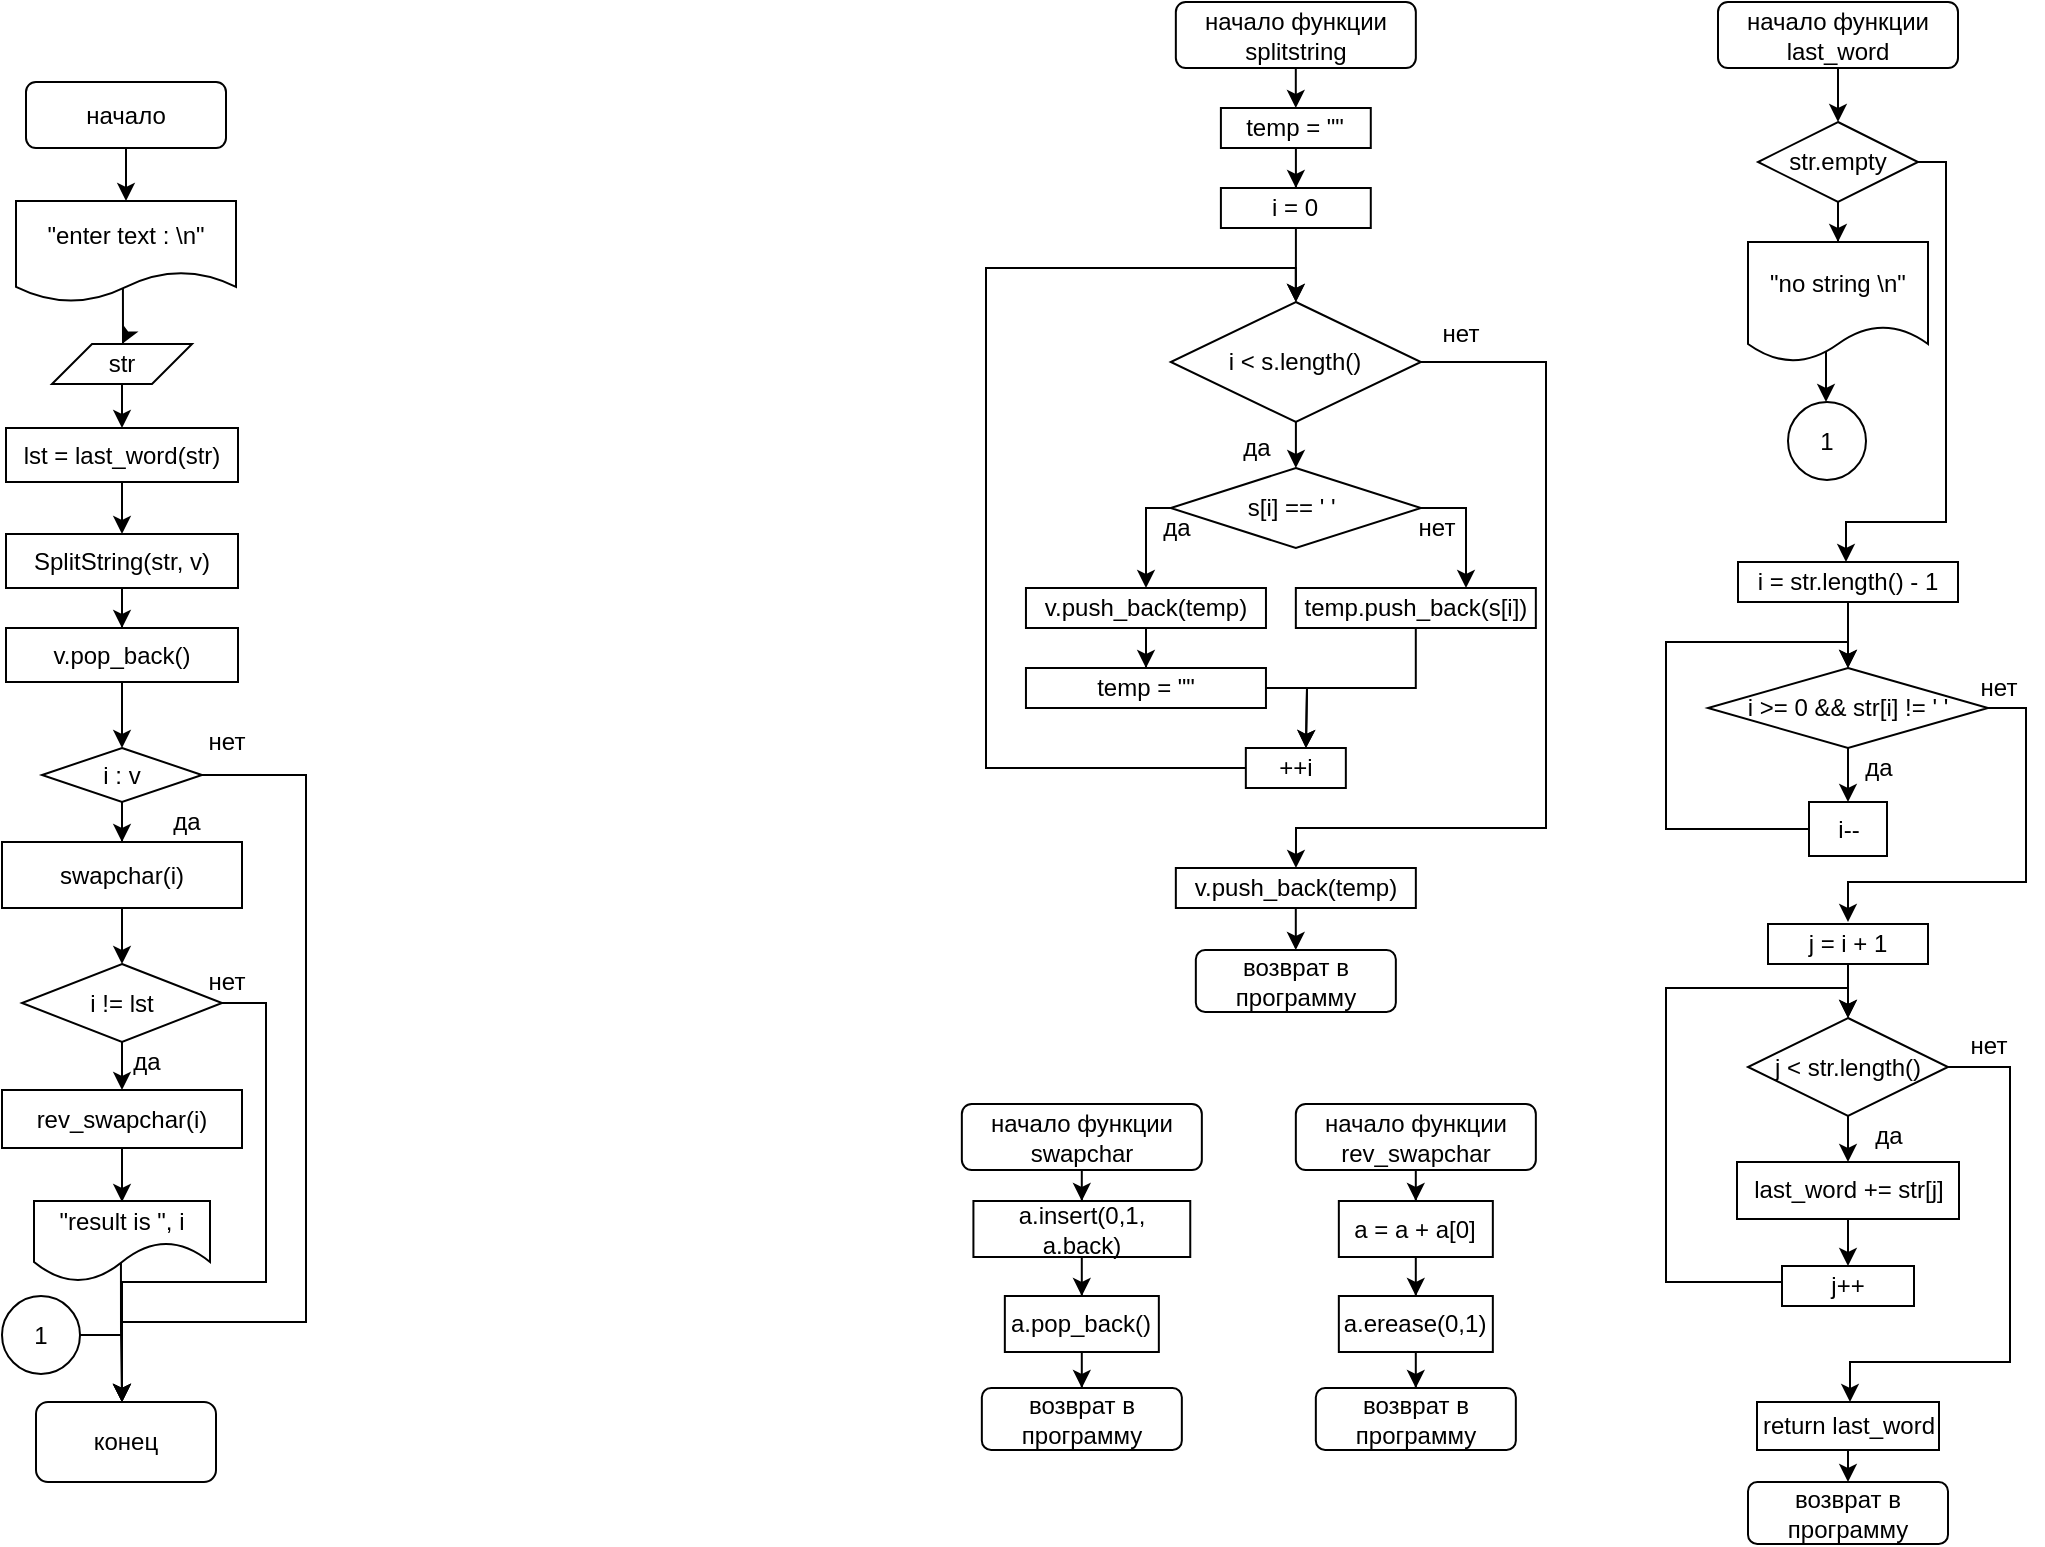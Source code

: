 <mxfile version="17.4.0" type="github">
  <diagram id="C5RBs43oDa-KdzZeNtuy" name="Page-1">
    <mxGraphModel dx="2126" dy="2185" grid="1" gridSize="20" guides="1" tooltips="1" connect="1" arrows="1" fold="1" page="1" pageScale="1" pageWidth="827" pageHeight="1169" math="0" shadow="0">
      <root>
        <mxCell id="WIyWlLk6GJQsqaUBKTNV-0" />
        <mxCell id="WIyWlLk6GJQsqaUBKTNV-1" parent="WIyWlLk6GJQsqaUBKTNV-0" />
        <mxCell id="WG-GIoE7qXhuWjVk6lCx-83" value="" style="edgeStyle=orthogonalEdgeStyle;rounded=0;orthogonalLoop=1;jettySize=auto;html=1;fontSize=12;" parent="WIyWlLk6GJQsqaUBKTNV-1" source="WG-GIoE7qXhuWjVk6lCx-79" target="WG-GIoE7qXhuWjVk6lCx-82" edge="1">
          <mxGeometry relative="1" as="geometry" />
        </mxCell>
        <mxCell id="WG-GIoE7qXhuWjVk6lCx-79" value="&lt;font style=&quot;font-size: 12px&quot;&gt;начало функции&lt;br&gt;splitstring&lt;br&gt;&lt;/font&gt;" style="rounded=1;whiteSpace=wrap;html=1;fontSize=12;glass=0;strokeWidth=1;shadow=0;" parent="WIyWlLk6GJQsqaUBKTNV-1" vertex="1">
          <mxGeometry x="774.92" y="-120" width="120" height="33" as="geometry" />
        </mxCell>
        <mxCell id="WG-GIoE7qXhuWjVk6lCx-85" value="" style="edgeStyle=orthogonalEdgeStyle;rounded=0;orthogonalLoop=1;jettySize=auto;html=1;fontSize=12;" parent="WIyWlLk6GJQsqaUBKTNV-1" source="WG-GIoE7qXhuWjVk6lCx-82" target="WG-GIoE7qXhuWjVk6lCx-84" edge="1">
          <mxGeometry relative="1" as="geometry" />
        </mxCell>
        <mxCell id="WG-GIoE7qXhuWjVk6lCx-82" value="temp = &quot;&quot;" style="rounded=0;whiteSpace=wrap;html=1;fontSize=12;" parent="WIyWlLk6GJQsqaUBKTNV-1" vertex="1">
          <mxGeometry x="797.45" y="-67" width="74.94" height="20" as="geometry" />
        </mxCell>
        <mxCell id="WG-GIoE7qXhuWjVk6lCx-87" value="" style="edgeStyle=orthogonalEdgeStyle;rounded=0;orthogonalLoop=1;jettySize=auto;html=1;fontSize=12;" parent="WIyWlLk6GJQsqaUBKTNV-1" source="WG-GIoE7qXhuWjVk6lCx-84" target="WG-GIoE7qXhuWjVk6lCx-86" edge="1">
          <mxGeometry relative="1" as="geometry" />
        </mxCell>
        <mxCell id="WG-GIoE7qXhuWjVk6lCx-84" value="i = 0" style="rounded=0;whiteSpace=wrap;html=1;fontSize=12;" parent="WIyWlLk6GJQsqaUBKTNV-1" vertex="1">
          <mxGeometry x="797.45" y="-27" width="74.94" height="20" as="geometry" />
        </mxCell>
        <mxCell id="WG-GIoE7qXhuWjVk6lCx-101" value="" style="edgeStyle=orthogonalEdgeStyle;rounded=0;orthogonalLoop=1;jettySize=auto;html=1;fontSize=12;entryX=0.5;entryY=0;entryDx=0;entryDy=0;" parent="WIyWlLk6GJQsqaUBKTNV-1" source="WG-GIoE7qXhuWjVk6lCx-86" target="WG-GIoE7qXhuWjVk6lCx-88" edge="1">
          <mxGeometry relative="1" as="geometry" />
        </mxCell>
        <mxCell id="WG-GIoE7qXhuWjVk6lCx-106" style="edgeStyle=orthogonalEdgeStyle;rounded=0;orthogonalLoop=1;jettySize=auto;html=1;fontSize=12;" parent="WIyWlLk6GJQsqaUBKTNV-1" source="WG-GIoE7qXhuWjVk6lCx-86" edge="1">
          <mxGeometry relative="1" as="geometry">
            <mxPoint x="834.98" y="313" as="targetPoint" />
            <Array as="points">
              <mxPoint x="959.98" y="60" />
              <mxPoint x="959.98" y="293" />
              <mxPoint x="834.98" y="293" />
            </Array>
          </mxGeometry>
        </mxCell>
        <mxCell id="WG-GIoE7qXhuWjVk6lCx-86" value="i &amp;lt; s.length()" style="rhombus;whiteSpace=wrap;html=1;rounded=0;" parent="WIyWlLk6GJQsqaUBKTNV-1" vertex="1">
          <mxGeometry x="772.39" y="30" width="125.06" height="60" as="geometry" />
        </mxCell>
        <mxCell id="WG-GIoE7qXhuWjVk6lCx-91" style="edgeStyle=orthogonalEdgeStyle;rounded=0;orthogonalLoop=1;jettySize=auto;html=1;fontSize=12;" parent="WIyWlLk6GJQsqaUBKTNV-1" source="WG-GIoE7qXhuWjVk6lCx-88" edge="1">
          <mxGeometry relative="1" as="geometry">
            <mxPoint x="759.98" y="173" as="targetPoint" />
            <Array as="points">
              <mxPoint x="759.98" y="133" />
              <mxPoint x="759.98" y="173" />
            </Array>
          </mxGeometry>
        </mxCell>
        <mxCell id="WG-GIoE7qXhuWjVk6lCx-94" style="edgeStyle=orthogonalEdgeStyle;rounded=0;orthogonalLoop=1;jettySize=auto;html=1;entryX=0.709;entryY=0;entryDx=0;entryDy=0;entryPerimeter=0;fontSize=12;" parent="WIyWlLk6GJQsqaUBKTNV-1" source="WG-GIoE7qXhuWjVk6lCx-88" target="WG-GIoE7qXhuWjVk6lCx-93" edge="1">
          <mxGeometry relative="1" as="geometry">
            <Array as="points">
              <mxPoint x="919.98" y="133" />
            </Array>
          </mxGeometry>
        </mxCell>
        <mxCell id="WG-GIoE7qXhuWjVk6lCx-88" value="s[i] == &#39; &#39;&amp;nbsp;" style="rhombus;whiteSpace=wrap;html=1;rounded=0;" parent="WIyWlLk6GJQsqaUBKTNV-1" vertex="1">
          <mxGeometry x="772.39" y="113" width="125.06" height="40" as="geometry" />
        </mxCell>
        <mxCell id="WG-GIoE7qXhuWjVk6lCx-96" value="" style="edgeStyle=orthogonalEdgeStyle;rounded=0;orthogonalLoop=1;jettySize=auto;html=1;fontSize=12;" parent="WIyWlLk6GJQsqaUBKTNV-1" source="WG-GIoE7qXhuWjVk6lCx-92" target="WG-GIoE7qXhuWjVk6lCx-95" edge="1">
          <mxGeometry relative="1" as="geometry" />
        </mxCell>
        <mxCell id="WG-GIoE7qXhuWjVk6lCx-92" value="v.push_back(temp)" style="rounded=0;whiteSpace=wrap;html=1;fontSize=12;" parent="WIyWlLk6GJQsqaUBKTNV-1" vertex="1">
          <mxGeometry x="699.98" y="173" width="120" height="20" as="geometry" />
        </mxCell>
        <mxCell id="WG-GIoE7qXhuWjVk6lCx-98" style="edgeStyle=orthogonalEdgeStyle;rounded=0;orthogonalLoop=1;jettySize=auto;html=1;fontSize=12;" parent="WIyWlLk6GJQsqaUBKTNV-1" source="WG-GIoE7qXhuWjVk6lCx-93" edge="1">
          <mxGeometry relative="1" as="geometry">
            <mxPoint x="839.98" y="253" as="targetPoint" />
          </mxGeometry>
        </mxCell>
        <mxCell id="WG-GIoE7qXhuWjVk6lCx-93" value="temp.push_back(s[i])" style="rounded=0;whiteSpace=wrap;html=1;fontSize=12;" parent="WIyWlLk6GJQsqaUBKTNV-1" vertex="1">
          <mxGeometry x="834.92" y="173" width="120" height="20" as="geometry" />
        </mxCell>
        <mxCell id="WG-GIoE7qXhuWjVk6lCx-97" style="edgeStyle=orthogonalEdgeStyle;rounded=0;orthogonalLoop=1;jettySize=auto;html=1;fontSize=12;" parent="WIyWlLk6GJQsqaUBKTNV-1" source="WG-GIoE7qXhuWjVk6lCx-95" edge="1">
          <mxGeometry relative="1" as="geometry">
            <mxPoint x="839.98" y="253" as="targetPoint" />
          </mxGeometry>
        </mxCell>
        <mxCell id="WG-GIoE7qXhuWjVk6lCx-95" value="temp = &quot;&quot;" style="rounded=0;whiteSpace=wrap;html=1;fontSize=12;" parent="WIyWlLk6GJQsqaUBKTNV-1" vertex="1">
          <mxGeometry x="699.98" y="213" width="120" height="20" as="geometry" />
        </mxCell>
        <mxCell id="WG-GIoE7qXhuWjVk6lCx-100" style="edgeStyle=orthogonalEdgeStyle;rounded=0;orthogonalLoop=1;jettySize=auto;html=1;fontSize=12;entryX=0.5;entryY=0;entryDx=0;entryDy=0;" parent="WIyWlLk6GJQsqaUBKTNV-1" source="WG-GIoE7qXhuWjVk6lCx-99" target="WG-GIoE7qXhuWjVk6lCx-86" edge="1">
          <mxGeometry relative="1" as="geometry">
            <mxPoint x="779.98" y="13" as="targetPoint" />
            <Array as="points">
              <mxPoint x="679.98" y="263" />
              <mxPoint x="679.98" y="13" />
              <mxPoint x="834.98" y="13" />
            </Array>
          </mxGeometry>
        </mxCell>
        <mxCell id="WG-GIoE7qXhuWjVk6lCx-99" value="++i" style="rounded=0;whiteSpace=wrap;html=1;fontSize=12;" parent="WIyWlLk6GJQsqaUBKTNV-1" vertex="1">
          <mxGeometry x="809.92" y="253" width="50" height="20" as="geometry" />
        </mxCell>
        <mxCell id="WG-GIoE7qXhuWjVk6lCx-102" value="нет" style="text;html=1;align=center;verticalAlign=middle;resizable=0;points=[];autosize=1;strokeColor=none;fillColor=none;fontSize=12;" parent="WIyWlLk6GJQsqaUBKTNV-1" vertex="1">
          <mxGeometry x="884.92" y="133" width="40" height="20" as="geometry" />
        </mxCell>
        <mxCell id="WG-GIoE7qXhuWjVk6lCx-103" value="нет" style="text;html=1;align=center;verticalAlign=middle;resizable=0;points=[];autosize=1;strokeColor=none;fillColor=none;fontSize=12;" parent="WIyWlLk6GJQsqaUBKTNV-1" vertex="1">
          <mxGeometry x="896.92" y="36" width="40" height="20" as="geometry" />
        </mxCell>
        <mxCell id="WG-GIoE7qXhuWjVk6lCx-104" value="да" style="text;html=1;align=center;verticalAlign=middle;resizable=0;points=[];autosize=1;strokeColor=none;fillColor=none;fontSize=12;" parent="WIyWlLk6GJQsqaUBKTNV-1" vertex="1">
          <mxGeometry x="754.92" y="133" width="40" height="20" as="geometry" />
        </mxCell>
        <mxCell id="WG-GIoE7qXhuWjVk6lCx-105" value="да" style="text;html=1;align=center;verticalAlign=middle;resizable=0;points=[];autosize=1;strokeColor=none;fillColor=none;fontSize=12;" parent="WIyWlLk6GJQsqaUBKTNV-1" vertex="1">
          <mxGeometry x="794.92" y="93" width="40" height="20" as="geometry" />
        </mxCell>
        <mxCell id="WG-GIoE7qXhuWjVk6lCx-109" value="" style="edgeStyle=orthogonalEdgeStyle;rounded=0;orthogonalLoop=1;jettySize=auto;html=1;fontSize=12;" parent="WIyWlLk6GJQsqaUBKTNV-1" source="WG-GIoE7qXhuWjVk6lCx-107" target="WG-GIoE7qXhuWjVk6lCx-108" edge="1">
          <mxGeometry relative="1" as="geometry" />
        </mxCell>
        <mxCell id="WG-GIoE7qXhuWjVk6lCx-107" value="v.push_back(temp)" style="rounded=0;whiteSpace=wrap;html=1;fontSize=12;" parent="WIyWlLk6GJQsqaUBKTNV-1" vertex="1">
          <mxGeometry x="774.92" y="313" width="120" height="20" as="geometry" />
        </mxCell>
        <mxCell id="WG-GIoE7qXhuWjVk6lCx-108" value="возврат в программу" style="rounded=1;whiteSpace=wrap;html=1;fontSize=12;" parent="WIyWlLk6GJQsqaUBKTNV-1" vertex="1">
          <mxGeometry x="784.92" y="354" width="100" height="31" as="geometry" />
        </mxCell>
        <mxCell id="Be-4Da-ZtBmtqId7Rrds-6" value="" style="edgeStyle=orthogonalEdgeStyle;rounded=0;orthogonalLoop=1;jettySize=auto;html=1;fontSize=12;entryX=0.5;entryY=0;entryDx=0;entryDy=0;" parent="WIyWlLk6GJQsqaUBKTNV-1" source="Be-4Da-ZtBmtqId7Rrds-2" target="Be-4Da-ZtBmtqId7Rrds-7" edge="1">
          <mxGeometry relative="1" as="geometry">
            <mxPoint x="1110.048" y="-60" as="targetPoint" />
          </mxGeometry>
        </mxCell>
        <mxCell id="Be-4Da-ZtBmtqId7Rrds-2" value="&lt;font style=&quot;font-size: 12px&quot;&gt;начало функции&lt;br&gt;last_word&lt;br&gt;&lt;/font&gt;" style="rounded=1;whiteSpace=wrap;html=1;fontSize=12;glass=0;strokeWidth=1;shadow=0;" parent="WIyWlLk6GJQsqaUBKTNV-1" vertex="1">
          <mxGeometry x="1046" y="-120" width="120" height="33" as="geometry" />
        </mxCell>
        <mxCell id="Be-4Da-ZtBmtqId7Rrds-3" value="возврат в программу" style="rounded=1;whiteSpace=wrap;html=1;fontSize=12;" parent="WIyWlLk6GJQsqaUBKTNV-1" vertex="1">
          <mxGeometry x="1061" y="620" width="100" height="31" as="geometry" />
        </mxCell>
        <mxCell id="Be-4Da-ZtBmtqId7Rrds-9" value="" style="edgeStyle=orthogonalEdgeStyle;rounded=0;orthogonalLoop=1;jettySize=auto;html=1;fontSize=12;" parent="WIyWlLk6GJQsqaUBKTNV-1" source="Be-4Da-ZtBmtqId7Rrds-7" target="Be-4Da-ZtBmtqId7Rrds-8" edge="1">
          <mxGeometry relative="1" as="geometry" />
        </mxCell>
        <mxCell id="Be-4Da-ZtBmtqId7Rrds-10" style="edgeStyle=orthogonalEdgeStyle;rounded=0;orthogonalLoop=1;jettySize=auto;html=1;fontSize=12;" parent="WIyWlLk6GJQsqaUBKTNV-1" source="Be-4Da-ZtBmtqId7Rrds-7" edge="1">
          <mxGeometry relative="1" as="geometry">
            <mxPoint x="1110" y="160" as="targetPoint" />
            <Array as="points">
              <mxPoint x="1160" y="-40" />
              <mxPoint x="1160" y="140" />
              <mxPoint x="1110" y="140" />
            </Array>
          </mxGeometry>
        </mxCell>
        <mxCell id="Be-4Da-ZtBmtqId7Rrds-7" value="str.empty" style="rhombus;whiteSpace=wrap;html=1;fontSize=12;" parent="WIyWlLk6GJQsqaUBKTNV-1" vertex="1">
          <mxGeometry x="1066" y="-60" width="80" height="40" as="geometry" />
        </mxCell>
        <mxCell id="Be-4Da-ZtBmtqId7Rrds-12" value="" style="edgeStyle=orthogonalEdgeStyle;rounded=0;orthogonalLoop=1;jettySize=auto;html=1;fontSize=12;exitX=0.539;exitY=0.784;exitDx=0;exitDy=0;exitPerimeter=0;" parent="WIyWlLk6GJQsqaUBKTNV-1" source="Be-4Da-ZtBmtqId7Rrds-8" edge="1">
          <mxGeometry relative="1" as="geometry">
            <mxPoint x="1100" y="80" as="targetPoint" />
          </mxGeometry>
        </mxCell>
        <mxCell id="Be-4Da-ZtBmtqId7Rrds-8" value="&quot;no string \n&quot;" style="shape=document;whiteSpace=wrap;html=1;boundedLbl=1;" parent="WIyWlLk6GJQsqaUBKTNV-1" vertex="1">
          <mxGeometry x="1061" width="90" height="60" as="geometry" />
        </mxCell>
        <mxCell id="Be-4Da-ZtBmtqId7Rrds-13" value="1" style="ellipse;whiteSpace=wrap;html=1;aspect=fixed;fontSize=12;" parent="WIyWlLk6GJQsqaUBKTNV-1" vertex="1">
          <mxGeometry x="1081" y="80" width="39" height="39" as="geometry" />
        </mxCell>
        <mxCell id="Be-4Da-ZtBmtqId7Rrds-18" value="" style="edgeStyle=orthogonalEdgeStyle;rounded=0;orthogonalLoop=1;jettySize=auto;html=1;fontSize=12;" parent="WIyWlLk6GJQsqaUBKTNV-1" source="Be-4Da-ZtBmtqId7Rrds-14" target="Be-4Da-ZtBmtqId7Rrds-17" edge="1">
          <mxGeometry relative="1" as="geometry" />
        </mxCell>
        <mxCell id="Be-4Da-ZtBmtqId7Rrds-14" value="i = str.length() - 1" style="rounded=0;whiteSpace=wrap;html=1;fontSize=12;" parent="WIyWlLk6GJQsqaUBKTNV-1" vertex="1">
          <mxGeometry x="1056" y="160" width="110" height="20" as="geometry" />
        </mxCell>
        <mxCell id="Be-4Da-ZtBmtqId7Rrds-19" style="edgeStyle=orthogonalEdgeStyle;rounded=0;orthogonalLoop=1;jettySize=auto;html=1;fontSize=12;" parent="WIyWlLk6GJQsqaUBKTNV-1" source="Be-4Da-ZtBmtqId7Rrds-17" edge="1">
          <mxGeometry relative="1" as="geometry">
            <mxPoint x="1111" y="280" as="targetPoint" />
          </mxGeometry>
        </mxCell>
        <mxCell id="Be-4Da-ZtBmtqId7Rrds-23" style="edgeStyle=orthogonalEdgeStyle;rounded=0;orthogonalLoop=1;jettySize=auto;html=1;fontSize=12;" parent="WIyWlLk6GJQsqaUBKTNV-1" source="Be-4Da-ZtBmtqId7Rrds-17" edge="1">
          <mxGeometry relative="1" as="geometry">
            <mxPoint x="1111" y="340" as="targetPoint" />
            <Array as="points">
              <mxPoint x="1200" y="233" />
              <mxPoint x="1200" y="320" />
              <mxPoint x="1111" y="320" />
            </Array>
          </mxGeometry>
        </mxCell>
        <mxCell id="Be-4Da-ZtBmtqId7Rrds-17" value="i &amp;gt;= 0 &amp;amp;&amp;amp; str[i] != &#39; &#39;" style="rhombus;whiteSpace=wrap;html=1;rounded=0;" parent="WIyWlLk6GJQsqaUBKTNV-1" vertex="1">
          <mxGeometry x="1041" y="213" width="140" height="40" as="geometry" />
        </mxCell>
        <mxCell id="Be-4Da-ZtBmtqId7Rrds-21" style="edgeStyle=orthogonalEdgeStyle;rounded=0;orthogonalLoop=1;jettySize=auto;html=1;fontSize=12;" parent="WIyWlLk6GJQsqaUBKTNV-1" source="Be-4Da-ZtBmtqId7Rrds-20" target="Be-4Da-ZtBmtqId7Rrds-17" edge="1">
          <mxGeometry relative="1" as="geometry">
            <mxPoint x="1020" y="220" as="targetPoint" />
            <Array as="points">
              <mxPoint x="1020" y="293" />
              <mxPoint x="1020" y="200" />
              <mxPoint x="1111" y="200" />
            </Array>
          </mxGeometry>
        </mxCell>
        <mxCell id="Be-4Da-ZtBmtqId7Rrds-20" value="i--" style="whiteSpace=wrap;html=1;fontSize=12;" parent="WIyWlLk6GJQsqaUBKTNV-1" vertex="1">
          <mxGeometry x="1091.5" y="280" width="39" height="27" as="geometry" />
        </mxCell>
        <mxCell id="Be-4Da-ZtBmtqId7Rrds-22" value="да" style="text;html=1;align=center;verticalAlign=middle;resizable=0;points=[];autosize=1;strokeColor=none;fillColor=none;fontSize=12;" parent="WIyWlLk6GJQsqaUBKTNV-1" vertex="1">
          <mxGeometry x="1106" y="253" width="40" height="20" as="geometry" />
        </mxCell>
        <mxCell id="Be-4Da-ZtBmtqId7Rrds-24" value="нет" style="text;html=1;align=center;verticalAlign=middle;resizable=0;points=[];autosize=1;strokeColor=none;fillColor=none;fontSize=12;" parent="WIyWlLk6GJQsqaUBKTNV-1" vertex="1">
          <mxGeometry x="1166" y="213" width="40" height="20" as="geometry" />
        </mxCell>
        <mxCell id="Be-4Da-ZtBmtqId7Rrds-27" value="" style="edgeStyle=orthogonalEdgeStyle;rounded=0;orthogonalLoop=1;jettySize=auto;html=1;fontSize=12;" parent="WIyWlLk6GJQsqaUBKTNV-1" source="Be-4Da-ZtBmtqId7Rrds-25" target="Be-4Da-ZtBmtqId7Rrds-26" edge="1">
          <mxGeometry relative="1" as="geometry" />
        </mxCell>
        <mxCell id="Be-4Da-ZtBmtqId7Rrds-25" value="j = i + 1" style="whiteSpace=wrap;html=1;fontSize=12;" parent="WIyWlLk6GJQsqaUBKTNV-1" vertex="1">
          <mxGeometry x="1071" y="341" width="80" height="20" as="geometry" />
        </mxCell>
        <mxCell id="Be-4Da-ZtBmtqId7Rrds-29" value="" style="edgeStyle=orthogonalEdgeStyle;rounded=0;orthogonalLoop=1;jettySize=auto;html=1;fontSize=12;" parent="WIyWlLk6GJQsqaUBKTNV-1" source="Be-4Da-ZtBmtqId7Rrds-26" target="Be-4Da-ZtBmtqId7Rrds-28" edge="1">
          <mxGeometry relative="1" as="geometry" />
        </mxCell>
        <mxCell id="2xIUelqCSd92ztmHiLN_-7" style="edgeStyle=orthogonalEdgeStyle;rounded=0;orthogonalLoop=1;jettySize=auto;html=1;" parent="WIyWlLk6GJQsqaUBKTNV-1" edge="1">
          <mxGeometry relative="1" as="geometry">
            <mxPoint x="1112" y="580" as="targetPoint" />
            <mxPoint x="1153" y="412.5" as="sourcePoint" />
            <Array as="points">
              <mxPoint x="1192" y="413" />
              <mxPoint x="1192" y="560" />
              <mxPoint x="1112" y="560" />
            </Array>
          </mxGeometry>
        </mxCell>
        <mxCell id="Be-4Da-ZtBmtqId7Rrds-26" value="j &lt; str.length()" style="rhombus;whiteSpace=wrap;html=1;" parent="WIyWlLk6GJQsqaUBKTNV-1" vertex="1">
          <mxGeometry x="1061" y="388" width="100" height="49" as="geometry" />
        </mxCell>
        <mxCell id="2xIUelqCSd92ztmHiLN_-1" value="" style="edgeStyle=orthogonalEdgeStyle;rounded=0;orthogonalLoop=1;jettySize=auto;html=1;" parent="WIyWlLk6GJQsqaUBKTNV-1" source="Be-4Da-ZtBmtqId7Rrds-28" target="2xIUelqCSd92ztmHiLN_-0" edge="1">
          <mxGeometry relative="1" as="geometry" />
        </mxCell>
        <mxCell id="Be-4Da-ZtBmtqId7Rrds-28" value="last_word += str[j]" style="whiteSpace=wrap;html=1;" parent="WIyWlLk6GJQsqaUBKTNV-1" vertex="1">
          <mxGeometry x="1055.5" y="460" width="111" height="28.5" as="geometry" />
        </mxCell>
        <mxCell id="2xIUelqCSd92ztmHiLN_-2" style="edgeStyle=orthogonalEdgeStyle;rounded=0;orthogonalLoop=1;jettySize=auto;html=1;entryX=0.5;entryY=0;entryDx=0;entryDy=0;" parent="WIyWlLk6GJQsqaUBKTNV-1" target="Be-4Da-ZtBmtqId7Rrds-26" edge="1">
          <mxGeometry relative="1" as="geometry">
            <mxPoint x="1111" y="380" as="targetPoint" />
            <mxPoint x="1078" y="515" as="sourcePoint" />
            <Array as="points">
              <mxPoint x="1078" y="520" />
              <mxPoint x="1020" y="520" />
              <mxPoint x="1020" y="373" />
              <mxPoint x="1111" y="373" />
            </Array>
          </mxGeometry>
        </mxCell>
        <mxCell id="2xIUelqCSd92ztmHiLN_-0" value="j++" style="whiteSpace=wrap;html=1;" parent="WIyWlLk6GJQsqaUBKTNV-1" vertex="1">
          <mxGeometry x="1078" y="512" width="66" height="20" as="geometry" />
        </mxCell>
        <mxCell id="2xIUelqCSd92ztmHiLN_-3" value="да" style="text;html=1;align=center;verticalAlign=middle;resizable=0;points=[];autosize=1;strokeColor=none;fillColor=none;fontSize=12;" parent="WIyWlLk6GJQsqaUBKTNV-1" vertex="1">
          <mxGeometry x="1111" y="437" width="40" height="20" as="geometry" />
        </mxCell>
        <mxCell id="2xIUelqCSd92ztmHiLN_-4" value="нет" style="text;html=1;align=center;verticalAlign=middle;resizable=0;points=[];autosize=1;strokeColor=none;fillColor=none;fontSize=12;" parent="WIyWlLk6GJQsqaUBKTNV-1" vertex="1">
          <mxGeometry x="1161" y="392" width="40" height="20" as="geometry" />
        </mxCell>
        <mxCell id="2xIUelqCSd92ztmHiLN_-9" style="edgeStyle=orthogonalEdgeStyle;rounded=0;orthogonalLoop=1;jettySize=auto;html=1;" parent="WIyWlLk6GJQsqaUBKTNV-1" source="2xIUelqCSd92ztmHiLN_-8" edge="1">
          <mxGeometry relative="1" as="geometry">
            <mxPoint x="1111" y="620" as="targetPoint" />
            <Array as="points">
              <mxPoint x="1111" y="620" />
              <mxPoint x="1111" y="620" />
            </Array>
          </mxGeometry>
        </mxCell>
        <mxCell id="2xIUelqCSd92ztmHiLN_-8" value="return last_word" style="rounded=0;whiteSpace=wrap;html=1;" parent="WIyWlLk6GJQsqaUBKTNV-1" vertex="1">
          <mxGeometry x="1065.5" y="580" width="91" height="24" as="geometry" />
        </mxCell>
        <mxCell id="Abh4_aYyqqIIIsRQdyxC-10" value="" style="edgeStyle=orthogonalEdgeStyle;rounded=0;orthogonalLoop=1;jettySize=auto;html=1;" edge="1" parent="WIyWlLk6GJQsqaUBKTNV-1" source="Abh4_aYyqqIIIsRQdyxC-0" target="Abh4_aYyqqIIIsRQdyxC-9">
          <mxGeometry relative="1" as="geometry" />
        </mxCell>
        <mxCell id="Abh4_aYyqqIIIsRQdyxC-0" value="&lt;font style=&quot;font-size: 12px&quot;&gt;начало функции&lt;br&gt;swapchar&lt;br&gt;&lt;/font&gt;" style="rounded=1;whiteSpace=wrap;html=1;fontSize=12;glass=0;strokeWidth=1;shadow=0;" vertex="1" parent="WIyWlLk6GJQsqaUBKTNV-1">
          <mxGeometry x="667.92" y="431" width="120" height="33" as="geometry" />
        </mxCell>
        <mxCell id="Abh4_aYyqqIIIsRQdyxC-3" value="" style="edgeStyle=orthogonalEdgeStyle;rounded=0;orthogonalLoop=1;jettySize=auto;html=1;" edge="1" parent="WIyWlLk6GJQsqaUBKTNV-1" source="Abh4_aYyqqIIIsRQdyxC-1" target="Abh4_aYyqqIIIsRQdyxC-2">
          <mxGeometry relative="1" as="geometry" />
        </mxCell>
        <mxCell id="Abh4_aYyqqIIIsRQdyxC-1" value="&lt;font style=&quot;font-size: 12px&quot;&gt;начало функции&lt;br&gt;rev_swapchar&lt;br&gt;&lt;/font&gt;" style="rounded=1;whiteSpace=wrap;html=1;fontSize=12;glass=0;strokeWidth=1;shadow=0;" vertex="1" parent="WIyWlLk6GJQsqaUBKTNV-1">
          <mxGeometry x="834.92" y="431" width="120" height="33" as="geometry" />
        </mxCell>
        <mxCell id="Abh4_aYyqqIIIsRQdyxC-6" value="" style="edgeStyle=orthogonalEdgeStyle;rounded=0;orthogonalLoop=1;jettySize=auto;html=1;" edge="1" parent="WIyWlLk6GJQsqaUBKTNV-1" source="Abh4_aYyqqIIIsRQdyxC-2" target="Abh4_aYyqqIIIsRQdyxC-5">
          <mxGeometry relative="1" as="geometry" />
        </mxCell>
        <mxCell id="Abh4_aYyqqIIIsRQdyxC-2" value="a = a + a[0]" style="rounded=0;whiteSpace=wrap;html=1;" vertex="1" parent="WIyWlLk6GJQsqaUBKTNV-1">
          <mxGeometry x="856.42" y="479.5" width="77" height="28" as="geometry" />
        </mxCell>
        <mxCell id="Abh4_aYyqqIIIsRQdyxC-8" value="" style="edgeStyle=orthogonalEdgeStyle;rounded=0;orthogonalLoop=1;jettySize=auto;html=1;" edge="1" parent="WIyWlLk6GJQsqaUBKTNV-1" source="Abh4_aYyqqIIIsRQdyxC-5" target="Abh4_aYyqqIIIsRQdyxC-7">
          <mxGeometry relative="1" as="geometry" />
        </mxCell>
        <mxCell id="Abh4_aYyqqIIIsRQdyxC-5" value="a.erease(0,1)" style="rounded=0;whiteSpace=wrap;html=1;" vertex="1" parent="WIyWlLk6GJQsqaUBKTNV-1">
          <mxGeometry x="856.42" y="527" width="77" height="28" as="geometry" />
        </mxCell>
        <mxCell id="Abh4_aYyqqIIIsRQdyxC-7" value="возврат в программу" style="rounded=1;whiteSpace=wrap;html=1;fontSize=12;" vertex="1" parent="WIyWlLk6GJQsqaUBKTNV-1">
          <mxGeometry x="844.92" y="573" width="100" height="31" as="geometry" />
        </mxCell>
        <mxCell id="Abh4_aYyqqIIIsRQdyxC-12" value="" style="edgeStyle=orthogonalEdgeStyle;rounded=0;orthogonalLoop=1;jettySize=auto;html=1;" edge="1" parent="WIyWlLk6GJQsqaUBKTNV-1" source="Abh4_aYyqqIIIsRQdyxC-9" target="Abh4_aYyqqIIIsRQdyxC-11">
          <mxGeometry relative="1" as="geometry" />
        </mxCell>
        <mxCell id="Abh4_aYyqqIIIsRQdyxC-9" value="a.insert(0,1, a.back)" style="rounded=0;whiteSpace=wrap;html=1;" vertex="1" parent="WIyWlLk6GJQsqaUBKTNV-1">
          <mxGeometry x="673.71" y="479.5" width="108.42" height="28" as="geometry" />
        </mxCell>
        <mxCell id="Abh4_aYyqqIIIsRQdyxC-14" value="" style="edgeStyle=orthogonalEdgeStyle;rounded=0;orthogonalLoop=1;jettySize=auto;html=1;" edge="1" parent="WIyWlLk6GJQsqaUBKTNV-1" source="Abh4_aYyqqIIIsRQdyxC-11" target="Abh4_aYyqqIIIsRQdyxC-13">
          <mxGeometry relative="1" as="geometry" />
        </mxCell>
        <mxCell id="Abh4_aYyqqIIIsRQdyxC-11" value="a.pop_back()" style="rounded=0;whiteSpace=wrap;html=1;" vertex="1" parent="WIyWlLk6GJQsqaUBKTNV-1">
          <mxGeometry x="689.42" y="527" width="77" height="28" as="geometry" />
        </mxCell>
        <mxCell id="Abh4_aYyqqIIIsRQdyxC-13" value="возврат в программу" style="rounded=1;whiteSpace=wrap;html=1;fontSize=12;" vertex="1" parent="WIyWlLk6GJQsqaUBKTNV-1">
          <mxGeometry x="677.92" y="573" width="100" height="31" as="geometry" />
        </mxCell>
        <mxCell id="Abh4_aYyqqIIIsRQdyxC-17" value="" style="edgeStyle=orthogonalEdgeStyle;rounded=0;orthogonalLoop=1;jettySize=auto;html=1;" edge="1" parent="WIyWlLk6GJQsqaUBKTNV-1" source="Abh4_aYyqqIIIsRQdyxC-15" target="Abh4_aYyqqIIIsRQdyxC-16">
          <mxGeometry relative="1" as="geometry" />
        </mxCell>
        <mxCell id="Abh4_aYyqqIIIsRQdyxC-15" value="начало" style="rounded=1;whiteSpace=wrap;html=1;" vertex="1" parent="WIyWlLk6GJQsqaUBKTNV-1">
          <mxGeometry x="200" y="-80" width="100" height="33" as="geometry" />
        </mxCell>
        <mxCell id="Abh4_aYyqqIIIsRQdyxC-21" value="" style="edgeStyle=orthogonalEdgeStyle;rounded=0;orthogonalLoop=1;jettySize=auto;html=1;exitX=0.486;exitY=0.845;exitDx=0;exitDy=0;exitPerimeter=0;" edge="1" parent="WIyWlLk6GJQsqaUBKTNV-1" source="Abh4_aYyqqIIIsRQdyxC-16" target="Abh4_aYyqqIIIsRQdyxC-20">
          <mxGeometry relative="1" as="geometry" />
        </mxCell>
        <mxCell id="Abh4_aYyqqIIIsRQdyxC-16" value="&quot;enter text : \n&quot;" style="shape=document;whiteSpace=wrap;html=1;boundedLbl=1;rounded=1;" vertex="1" parent="WIyWlLk6GJQsqaUBKTNV-1">
          <mxGeometry x="195" y="-20.5" width="110" height="50.5" as="geometry" />
        </mxCell>
        <mxCell id="Abh4_aYyqqIIIsRQdyxC-23" value="" style="edgeStyle=orthogonalEdgeStyle;rounded=0;orthogonalLoop=1;jettySize=auto;html=1;" edge="1" parent="WIyWlLk6GJQsqaUBKTNV-1" source="Abh4_aYyqqIIIsRQdyxC-20" target="Abh4_aYyqqIIIsRQdyxC-22">
          <mxGeometry relative="1" as="geometry" />
        </mxCell>
        <mxCell id="Abh4_aYyqqIIIsRQdyxC-20" value="str" style="shape=parallelogram;perimeter=parallelogramPerimeter;whiteSpace=wrap;html=1;fixedSize=1;" vertex="1" parent="WIyWlLk6GJQsqaUBKTNV-1">
          <mxGeometry x="213" y="51" width="70" height="20" as="geometry" />
        </mxCell>
        <mxCell id="Abh4_aYyqqIIIsRQdyxC-25" value="" style="edgeStyle=orthogonalEdgeStyle;rounded=0;orthogonalLoop=1;jettySize=auto;html=1;" edge="1" parent="WIyWlLk6GJQsqaUBKTNV-1" source="Abh4_aYyqqIIIsRQdyxC-22" target="Abh4_aYyqqIIIsRQdyxC-24">
          <mxGeometry relative="1" as="geometry" />
        </mxCell>
        <mxCell id="Abh4_aYyqqIIIsRQdyxC-22" value="lst = last_word(str)" style="whiteSpace=wrap;html=1;" vertex="1" parent="WIyWlLk6GJQsqaUBKTNV-1">
          <mxGeometry x="190" y="93" width="116" height="27" as="geometry" />
        </mxCell>
        <mxCell id="Abh4_aYyqqIIIsRQdyxC-27" value="" style="edgeStyle=orthogonalEdgeStyle;rounded=0;orthogonalLoop=1;jettySize=auto;html=1;" edge="1" parent="WIyWlLk6GJQsqaUBKTNV-1" source="Abh4_aYyqqIIIsRQdyxC-24" target="Abh4_aYyqqIIIsRQdyxC-26">
          <mxGeometry relative="1" as="geometry" />
        </mxCell>
        <mxCell id="Abh4_aYyqqIIIsRQdyxC-24" value="SplitString(str, v)" style="whiteSpace=wrap;html=1;" vertex="1" parent="WIyWlLk6GJQsqaUBKTNV-1">
          <mxGeometry x="190" y="146" width="116" height="27" as="geometry" />
        </mxCell>
        <mxCell id="Abh4_aYyqqIIIsRQdyxC-29" value="" style="edgeStyle=orthogonalEdgeStyle;rounded=0;orthogonalLoop=1;jettySize=auto;html=1;" edge="1" parent="WIyWlLk6GJQsqaUBKTNV-1" source="Abh4_aYyqqIIIsRQdyxC-26" target="Abh4_aYyqqIIIsRQdyxC-28">
          <mxGeometry relative="1" as="geometry" />
        </mxCell>
        <mxCell id="Abh4_aYyqqIIIsRQdyxC-26" value="v.pop_back()" style="whiteSpace=wrap;html=1;" vertex="1" parent="WIyWlLk6GJQsqaUBKTNV-1">
          <mxGeometry x="190" y="193" width="116" height="27" as="geometry" />
        </mxCell>
        <mxCell id="Abh4_aYyqqIIIsRQdyxC-31" value="" style="edgeStyle=orthogonalEdgeStyle;rounded=0;orthogonalLoop=1;jettySize=auto;html=1;" edge="1" parent="WIyWlLk6GJQsqaUBKTNV-1" source="Abh4_aYyqqIIIsRQdyxC-28" target="Abh4_aYyqqIIIsRQdyxC-30">
          <mxGeometry relative="1" as="geometry" />
        </mxCell>
        <mxCell id="Abh4_aYyqqIIIsRQdyxC-32" style="edgeStyle=orthogonalEdgeStyle;rounded=0;orthogonalLoop=1;jettySize=auto;html=1;" edge="1" parent="WIyWlLk6GJQsqaUBKTNV-1" source="Abh4_aYyqqIIIsRQdyxC-28">
          <mxGeometry relative="1" as="geometry">
            <mxPoint x="248" y="580" as="targetPoint" />
            <Array as="points">
              <mxPoint x="340" y="266" />
              <mxPoint x="340" y="540" />
              <mxPoint x="248" y="540" />
            </Array>
          </mxGeometry>
        </mxCell>
        <mxCell id="Abh4_aYyqqIIIsRQdyxC-28" value="i : v" style="rhombus;whiteSpace=wrap;html=1;" vertex="1" parent="WIyWlLk6GJQsqaUBKTNV-1">
          <mxGeometry x="208" y="253" width="80" height="27" as="geometry" />
        </mxCell>
        <mxCell id="Abh4_aYyqqIIIsRQdyxC-34" value="" style="edgeStyle=orthogonalEdgeStyle;rounded=0;orthogonalLoop=1;jettySize=auto;html=1;" edge="1" parent="WIyWlLk6GJQsqaUBKTNV-1" source="Abh4_aYyqqIIIsRQdyxC-30" target="Abh4_aYyqqIIIsRQdyxC-33">
          <mxGeometry relative="1" as="geometry" />
        </mxCell>
        <mxCell id="Abh4_aYyqqIIIsRQdyxC-30" value="swapchar(i)" style="whiteSpace=wrap;html=1;" vertex="1" parent="WIyWlLk6GJQsqaUBKTNV-1">
          <mxGeometry x="188" y="300" width="120" height="33" as="geometry" />
        </mxCell>
        <mxCell id="Abh4_aYyqqIIIsRQdyxC-36" value="" style="edgeStyle=orthogonalEdgeStyle;rounded=0;orthogonalLoop=1;jettySize=auto;html=1;" edge="1" parent="WIyWlLk6GJQsqaUBKTNV-1" source="Abh4_aYyqqIIIsRQdyxC-33" target="Abh4_aYyqqIIIsRQdyxC-35">
          <mxGeometry relative="1" as="geometry" />
        </mxCell>
        <mxCell id="Abh4_aYyqqIIIsRQdyxC-40" style="edgeStyle=orthogonalEdgeStyle;rounded=0;orthogonalLoop=1;jettySize=auto;html=1;" edge="1" parent="WIyWlLk6GJQsqaUBKTNV-1" source="Abh4_aYyqqIIIsRQdyxC-33">
          <mxGeometry relative="1" as="geometry">
            <mxPoint x="248" y="580" as="targetPoint" />
            <Array as="points">
              <mxPoint x="320" y="381" />
              <mxPoint x="320" y="520" />
              <mxPoint x="248" y="520" />
            </Array>
          </mxGeometry>
        </mxCell>
        <mxCell id="Abh4_aYyqqIIIsRQdyxC-33" value="i != lst" style="rhombus;whiteSpace=wrap;html=1;" vertex="1" parent="WIyWlLk6GJQsqaUBKTNV-1">
          <mxGeometry x="198" y="361" width="100" height="39" as="geometry" />
        </mxCell>
        <mxCell id="Abh4_aYyqqIIIsRQdyxC-42" style="edgeStyle=orthogonalEdgeStyle;rounded=0;orthogonalLoop=1;jettySize=auto;html=1;" edge="1" parent="WIyWlLk6GJQsqaUBKTNV-1" source="Abh4_aYyqqIIIsRQdyxC-35">
          <mxGeometry relative="1" as="geometry">
            <mxPoint x="248" y="480" as="targetPoint" />
          </mxGeometry>
        </mxCell>
        <mxCell id="Abh4_aYyqqIIIsRQdyxC-35" value="rev_swapchar(i)" style="whiteSpace=wrap;html=1;" vertex="1" parent="WIyWlLk6GJQsqaUBKTNV-1">
          <mxGeometry x="188" y="424" width="120" height="29" as="geometry" />
        </mxCell>
        <mxCell id="Abh4_aYyqqIIIsRQdyxC-37" value="да" style="text;html=1;align=center;verticalAlign=middle;resizable=0;points=[];autosize=1;strokeColor=none;fillColor=none;" vertex="1" parent="WIyWlLk6GJQsqaUBKTNV-1">
          <mxGeometry x="260" y="280" width="40" height="20" as="geometry" />
        </mxCell>
        <mxCell id="Abh4_aYyqqIIIsRQdyxC-38" value="нет" style="text;html=1;align=center;verticalAlign=middle;resizable=0;points=[];autosize=1;strokeColor=none;fillColor=none;" vertex="1" parent="WIyWlLk6GJQsqaUBKTNV-1">
          <mxGeometry x="280" y="240" width="40" height="20" as="geometry" />
        </mxCell>
        <mxCell id="Abh4_aYyqqIIIsRQdyxC-39" value="да" style="text;html=1;align=center;verticalAlign=middle;resizable=0;points=[];autosize=1;strokeColor=none;fillColor=none;" vertex="1" parent="WIyWlLk6GJQsqaUBKTNV-1">
          <mxGeometry x="240" y="400" width="40" height="20" as="geometry" />
        </mxCell>
        <mxCell id="Abh4_aYyqqIIIsRQdyxC-41" value="нет" style="text;html=1;align=center;verticalAlign=middle;resizable=0;points=[];autosize=1;strokeColor=none;fillColor=none;" vertex="1" parent="WIyWlLk6GJQsqaUBKTNV-1">
          <mxGeometry x="280" y="360" width="40" height="20" as="geometry" />
        </mxCell>
        <mxCell id="Abh4_aYyqqIIIsRQdyxC-48" value="" style="edgeStyle=orthogonalEdgeStyle;rounded=0;orthogonalLoop=1;jettySize=auto;html=1;exitX=0.494;exitY=0.725;exitDx=0;exitDy=0;exitPerimeter=0;" edge="1" parent="WIyWlLk6GJQsqaUBKTNV-1">
          <mxGeometry relative="1" as="geometry">
            <mxPoint x="247.472" y="508.863" as="sourcePoint" />
            <mxPoint x="248" y="580" as="targetPoint" />
            <Array as="points">
              <mxPoint x="248" y="544" />
              <mxPoint x="248" y="544" />
            </Array>
          </mxGeometry>
        </mxCell>
        <mxCell id="Abh4_aYyqqIIIsRQdyxC-43" value="&quot;result is &quot;, i" style="shape=document;whiteSpace=wrap;html=1;boundedLbl=1;size=0.494;" vertex="1" parent="WIyWlLk6GJQsqaUBKTNV-1">
          <mxGeometry x="204" y="479.5" width="88" height="40.5" as="geometry" />
        </mxCell>
        <mxCell id="Abh4_aYyqqIIIsRQdyxC-45" value="" style="endArrow=none;html=1;rounded=0;" edge="1" parent="WIyWlLk6GJQsqaUBKTNV-1" source="Abh4_aYyqqIIIsRQdyxC-43">
          <mxGeometry width="50" height="50" relative="1" as="geometry">
            <mxPoint x="280" y="530" as="sourcePoint" />
            <mxPoint x="240" y="520" as="targetPoint" />
          </mxGeometry>
        </mxCell>
        <mxCell id="Abh4_aYyqqIIIsRQdyxC-53" style="edgeStyle=orthogonalEdgeStyle;rounded=0;orthogonalLoop=1;jettySize=auto;html=1;exitX=1;exitY=0.5;exitDx=0;exitDy=0;" edge="1" parent="WIyWlLk6GJQsqaUBKTNV-1" source="Abh4_aYyqqIIIsRQdyxC-49">
          <mxGeometry relative="1" as="geometry">
            <mxPoint x="248" y="580" as="targetPoint" />
            <mxPoint x="235.0" y="546.494" as="sourcePoint" />
          </mxGeometry>
        </mxCell>
        <mxCell id="Abh4_aYyqqIIIsRQdyxC-49" value="1" style="ellipse;whiteSpace=wrap;html=1;aspect=fixed;fontSize=12;" vertex="1" parent="WIyWlLk6GJQsqaUBKTNV-1">
          <mxGeometry x="188" y="527" width="39" height="39" as="geometry" />
        </mxCell>
        <mxCell id="Abh4_aYyqqIIIsRQdyxC-55" value="конец" style="rounded=1;whiteSpace=wrap;html=1;" vertex="1" parent="WIyWlLk6GJQsqaUBKTNV-1">
          <mxGeometry x="205" y="580" width="90" height="40" as="geometry" />
        </mxCell>
      </root>
    </mxGraphModel>
  </diagram>
</mxfile>
